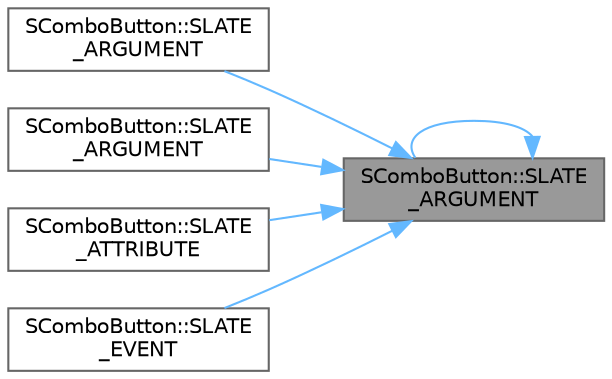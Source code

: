 digraph "SComboButton::SLATE_ARGUMENT"
{
 // INTERACTIVE_SVG=YES
 // LATEX_PDF_SIZE
  bgcolor="transparent";
  edge [fontname=Helvetica,fontsize=10,labelfontname=Helvetica,labelfontsize=10];
  node [fontname=Helvetica,fontsize=10,shape=box,height=0.2,width=0.4];
  rankdir="RL";
  Node1 [id="Node000001",label="SComboButton::SLATE\l_ARGUMENT",height=0.2,width=0.4,color="gray40", fillcolor="grey60", style="filled", fontcolor="black",tooltip=" "];
  Node1 -> Node2 [id="edge1_Node000001_Node000002",dir="back",color="steelblue1",style="solid",tooltip=" "];
  Node2 [id="Node000002",label="SComboButton::SLATE\l_ARGUMENT",height=0.2,width=0.4,color="grey40", fillcolor="white", style="filled",URL="$d3/dbc/classSComboButton.html#a21e0adac726b3025e275da28d689cee3",tooltip="True if this combo's menu should be collapsed when our parent receives focus, false (default) otherwi..."];
  Node1 -> Node1 [id="edge2_Node000001_Node000001",dir="back",color="steelblue1",style="solid",tooltip=" "];
  Node1 -> Node3 [id="edge3_Node000001_Node000003",dir="back",color="steelblue1",style="solid",tooltip=" "];
  Node3 [id="Node000003",label="SComboButton::SLATE\l_ARGUMENT",height=0.2,width=0.4,color="grey40", fillcolor="white", style="filled",URL="$d3/dbc/classSComboButton.html#a46ef399ea50f16beffd1df0d474ae506",tooltip="Spawn a new window or reuse current window for this combo."];
  Node1 -> Node4 [id="edge4_Node000001_Node000004",dir="back",color="steelblue1",style="solid",tooltip=" "];
  Node4 [id="Node000004",label="SComboButton::SLATE\l_ATTRIBUTE",height=0.2,width=0.4,color="grey40", fillcolor="white", style="filled",URL="$d3/dbc/classSComboButton.html#a237e939582501506c7a3c5d88e455ea0",tooltip=" "];
  Node1 -> Node5 [id="edge5_Node000001_Node000005",dir="back",color="steelblue1",style="solid",tooltip=" "];
  Node5 [id="Node000005",label="SComboButton::SLATE\l_EVENT",height=0.2,width=0.4,color="grey40", fillcolor="white", style="filled",URL="$d3/dbc/classSComboButton.html#a6fcfbdf4c2a0118e1b23e8e26d52bfd8",tooltip=" "];
}
